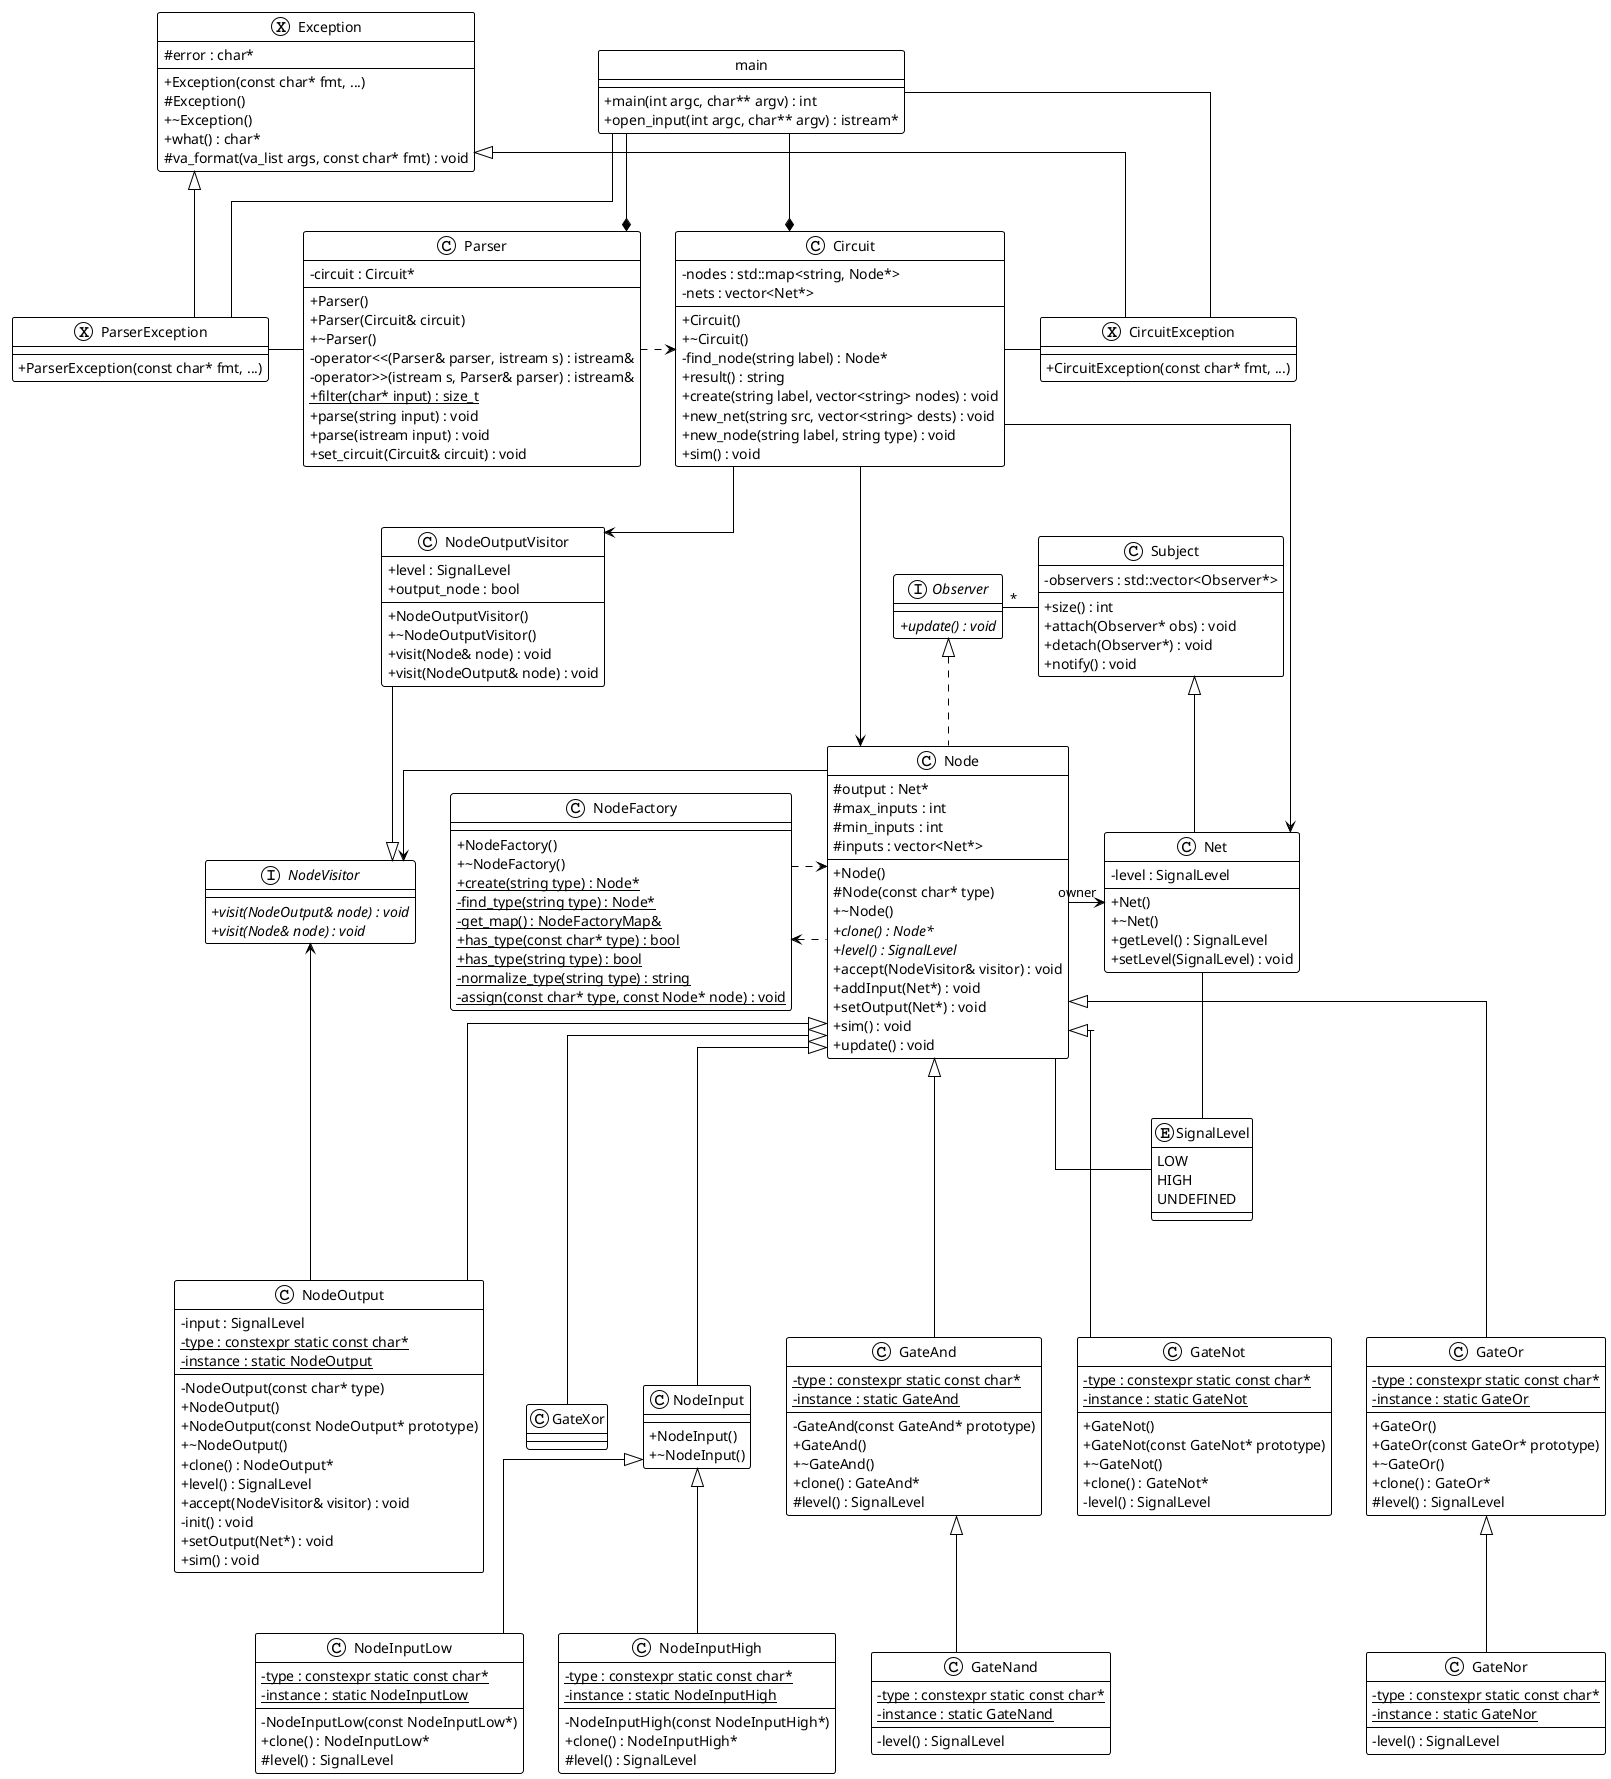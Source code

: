 @startuml

!theme plain
skinparam linetype ortho
skinparam classAttributeIconSize 0

class main {
	+main(int argc, char** argv) : int
	+open_input(int argc, char** argv) : istream*
}
hide main circle

class Node { /' (also ConcreteObserver) '/
	+Node()
	#Node(const char* type)
	+~Node()
	#output : Net*
	+{abstract} clone() : Node*
	+{abstract} level() : SignalLevel
	#max_inputs : int
	#min_inputs : int
	#inputs : vector<Net*>
	+accept(NodeVisitor& visitor) : void
	+addInput(Net*) : void
	+setOutput(Net*) : void
	+sim() : void
	+update() : void
}

class Net { /' (also ConcreteSubject) '/
	+Net()
	+~Net()
	-level : SignalLevel
	+getLevel() : SignalLevel
	+setLevel(SignalLevel) : void
}

class Subject {
	+size() : int
	-observers : std::vector<Observer*>
	+attach(Observer* obs) : void
	+detach(Observer*) : void
	+notify() : void
}

interface Observer {
	+{abstract} update() : void
}

class GateAnd {
	-GateAnd(const GateAnd* prototype)
	+GateAnd()
	+~GateAnd()
	+clone() : GateAnd*
	#level() : SignalLevel
	-{static} type : constexpr static const char*
	-{static} instance : static GateAnd
}

class GateNand {
	-level() : SignalLevel
	-{static} type : constexpr static const char*
	-{static} instance : static GateNand
}

class GateNor {
	-level() : SignalLevel
	-{static} type : constexpr static const char*
	-{static} instance : static GateNor
}

class GateNot {
	+GateNot()
	+GateNot(const GateNot* prototype)
	+~GateNot()
	+clone() : GateNot*
	-level() : SignalLevel
	-{static} type : constexpr static const char*
	-{static} instance : static GateNot
}

class GateOr {
	+GateOr()
	+GateOr(const GateOr* prototype)
	+~GateOr()
	+clone() : GateOr*
	#level() : SignalLevel
	-{static} type : constexpr static const char*
	-{static} instance : static GateOr
}

class GateXor {

}

class NodeInput {
	+NodeInput()
	+~NodeInput()
}


enum SignalLevel {
  LOW
	HIGH
	UNDEFINED
}

class NodeInputLow {
	-NodeInputLow(const NodeInputLow*)
	+clone() : NodeInputLow*
	#level() : SignalLevel
	-{static} type : constexpr static const char*
	-{static} instance : static NodeInputLow
}

class NodeInputHigh {
	-NodeInputHigh(const NodeInputHigh*)
	+clone() : NodeInputHigh*
	#level() : SignalLevel
	-{static} type : constexpr static const char*
	-{static} instance : static NodeInputHigh
}

class NodeOutput {
	-NodeOutput(const char* type)
	+NodeOutput()
	+NodeOutput(const NodeOutput* prototype)
	+~NodeOutput()
	+clone() : NodeOutput*
	-input : SignalLevel
	+level() : SignalLevel
	-{static} type : constexpr static const char*
	-{static} instance : static NodeOutput
	+accept(NodeVisitor& visitor) : void
	-init() : void
	+setOutput(Net*) : void
	+sim() : void
}

class NodeOutputVisitor {
	+NodeOutputVisitor()
	+~NodeOutputVisitor()
	+level : SignalLevel
	+output_node : bool
	+visit(Node& node) : void
	+visit(NodeOutput& node) : void
}

interface NodeVisitor {
	+{abstract} visit(NodeOutput& node) : void
	+{abstract} visit(Node& node) : void
}

exception Exception {
	+Exception(const char* fmt, ...)
	#Exception()
	+~Exception()
	#error : char*
	+what() : char*
	#va_format(va_list args, const char* fmt) : void
}

exception CircuitException {
	+CircuitException(const char* fmt, ...)
}

exception ParserException {
	+ParserException(const char* fmt, ...)
}

class Parser {
	+Parser()
	+Parser(Circuit& circuit)
	+~Parser()
	-circuit : Circuit*
	-operator<<(Parser& parser, istream s) : istream&
	-operator>>(istream s, Parser& parser) : istream&
	+{static} filter(char* input) : size_t
	+parse(string input) : void
	+parse(istream input) : void
	+set_circuit(Circuit& circuit) : void
}

class NodeFactory {
	+NodeFactory()
	+~NodeFactory()
	+{static} create(string type) : Node*
	-{static} find_type(string type) : Node*
	-{static} get_map() : NodeFactoryMap&
	+{static} has_type(const char* type) : bool
	+{static} has_type(string type) : bool
	-{static} normalize_type(string type) : string
	-{static} assign(const char* type, const Node* node) : void
}

class Circuit {
	+Circuit()
	+~Circuit()
	-find_node(string label) : Node*
	-nodes : std::map<string, Node*>
	+result() : string
	-nets : vector<Net*>
	+create(string label, vector<string> nodes) : void
	+new_net(string src, vector<string> dests) : void
	+new_node(string label, string type) : void
	+sim() : void
}

main --* Parser
main --* Circuit
main -- CircuitException
main -- ParserException
NodeOutputVisitor --|> NodeVisitor
NodeVisitor <- Node
NodeVisitor <- NodeOutput
NodeOutputVisitor <-left Circuit
Net -- SignalLevel
Node -- SignalLevel
GateAnd <|-- GateNand
GateOr <|-- GateNor
Node <|--- GateAnd
Node <|--- GateNot
Node <|--- GateOr
Node <|--- GateXor
Node <|--- NodeOutput
Node <|--- NodeInput
NodeInput <|-- NodeInputLow
NodeInput <|-- NodeInputHigh
Subject <|-- Net
Observer <|-[dashed]- Node
Node -> "owner" Net
Observer "*" - Subject
Exception <|-- CircuitException
Exception <|-- ParserException
Parser -[dashed]> Circuit
ParserException - Parser
CircuitException -left Circuit
NodeFactory -[dashed]> Node
NodeFactory <-[dashed]- Node
Circuit ---> Net
Circuit ---> Node

@enduml
